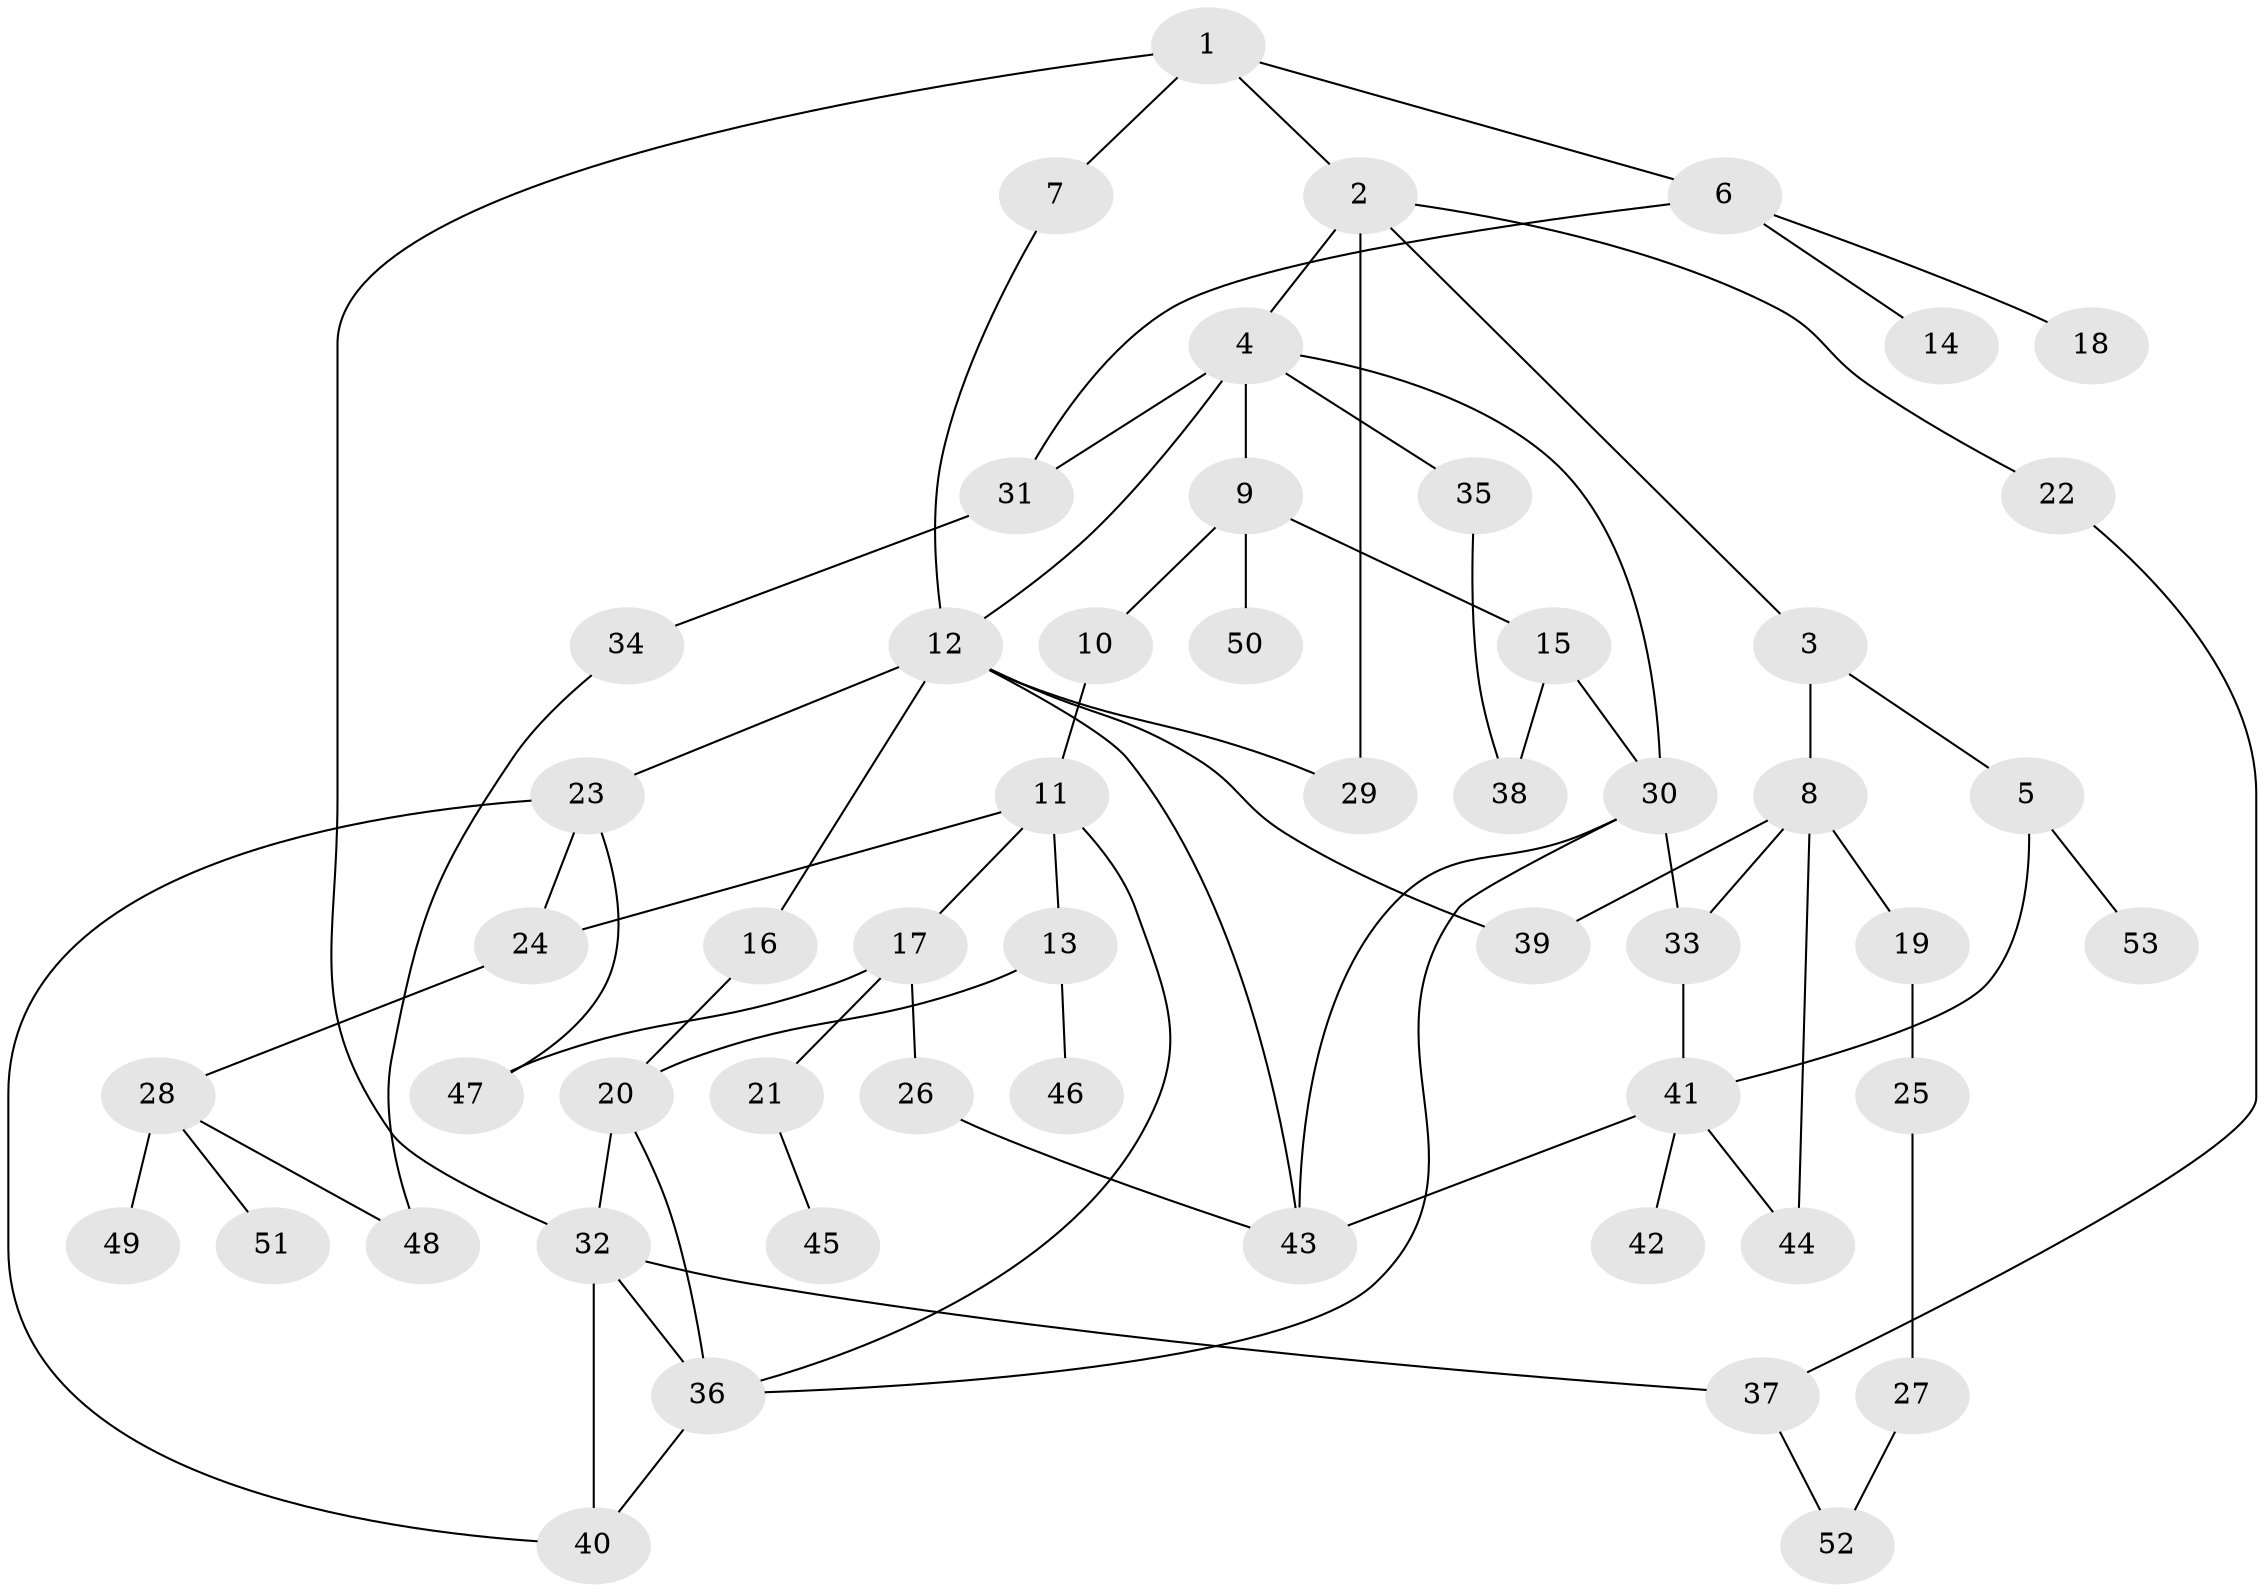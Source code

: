 // coarse degree distribution, {4: 0.21212121212121213, 5: 0.15151515151515152, 7: 0.030303030303030304, 3: 0.09090909090909091, 9: 0.030303030303030304, 2: 0.2727272727272727, 1: 0.18181818181818182, 6: 0.030303030303030304}
// Generated by graph-tools (version 1.1) at 2025/41/03/06/25 10:41:28]
// undirected, 53 vertices, 76 edges
graph export_dot {
graph [start="1"]
  node [color=gray90,style=filled];
  1;
  2;
  3;
  4;
  5;
  6;
  7;
  8;
  9;
  10;
  11;
  12;
  13;
  14;
  15;
  16;
  17;
  18;
  19;
  20;
  21;
  22;
  23;
  24;
  25;
  26;
  27;
  28;
  29;
  30;
  31;
  32;
  33;
  34;
  35;
  36;
  37;
  38;
  39;
  40;
  41;
  42;
  43;
  44;
  45;
  46;
  47;
  48;
  49;
  50;
  51;
  52;
  53;
  1 -- 2;
  1 -- 6;
  1 -- 7;
  1 -- 32;
  2 -- 3;
  2 -- 4;
  2 -- 22;
  2 -- 29;
  3 -- 5;
  3 -- 8;
  4 -- 9;
  4 -- 31;
  4 -- 35;
  4 -- 12;
  4 -- 30;
  5 -- 41;
  5 -- 53;
  6 -- 14;
  6 -- 18;
  6 -- 31;
  7 -- 12;
  8 -- 19;
  8 -- 33;
  8 -- 39;
  8 -- 44;
  9 -- 10;
  9 -- 15;
  9 -- 50;
  10 -- 11;
  11 -- 13;
  11 -- 17;
  11 -- 24;
  11 -- 36;
  12 -- 16;
  12 -- 23;
  12 -- 29;
  12 -- 39;
  12 -- 43;
  13 -- 46;
  13 -- 20;
  15 -- 30;
  15 -- 38;
  16 -- 20;
  17 -- 21;
  17 -- 26;
  17 -- 47;
  19 -- 25;
  20 -- 32;
  20 -- 36;
  21 -- 45;
  22 -- 37;
  23 -- 24;
  23 -- 47;
  23 -- 40;
  24 -- 28;
  25 -- 27;
  26 -- 43;
  27 -- 52;
  28 -- 49;
  28 -- 51;
  28 -- 48;
  30 -- 36;
  30 -- 43;
  30 -- 33;
  31 -- 34;
  32 -- 40;
  32 -- 37;
  32 -- 36;
  33 -- 41;
  34 -- 48;
  35 -- 38;
  36 -- 40;
  37 -- 52;
  41 -- 42;
  41 -- 43;
  41 -- 44;
}
